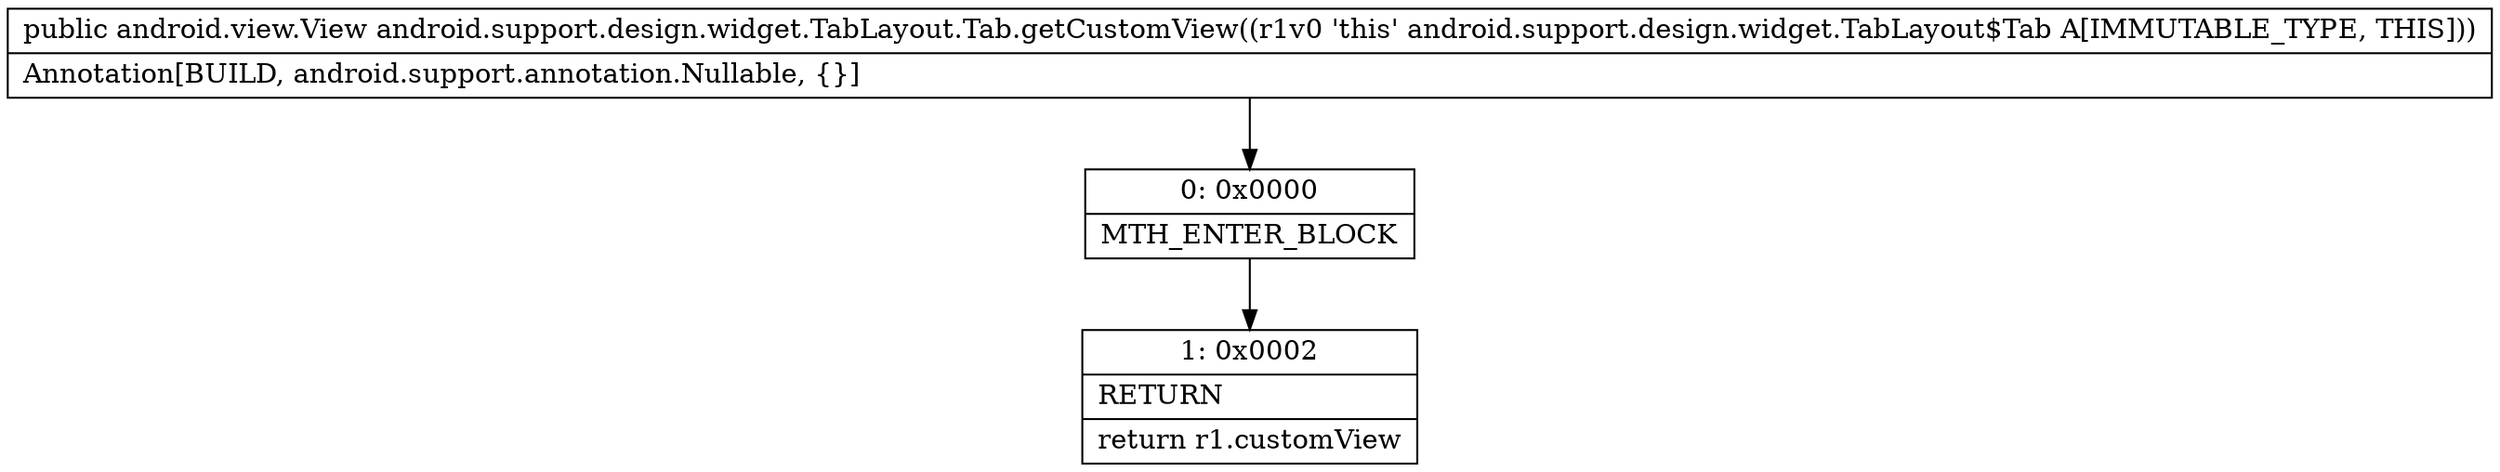 digraph "CFG forandroid.support.design.widget.TabLayout.Tab.getCustomView()Landroid\/view\/View;" {
Node_0 [shape=record,label="{0\:\ 0x0000|MTH_ENTER_BLOCK\l}"];
Node_1 [shape=record,label="{1\:\ 0x0002|RETURN\l|return r1.customView\l}"];
MethodNode[shape=record,label="{public android.view.View android.support.design.widget.TabLayout.Tab.getCustomView((r1v0 'this' android.support.design.widget.TabLayout$Tab A[IMMUTABLE_TYPE, THIS]))  | Annotation[BUILD, android.support.annotation.Nullable, \{\}]\l}"];
MethodNode -> Node_0;
Node_0 -> Node_1;
}

